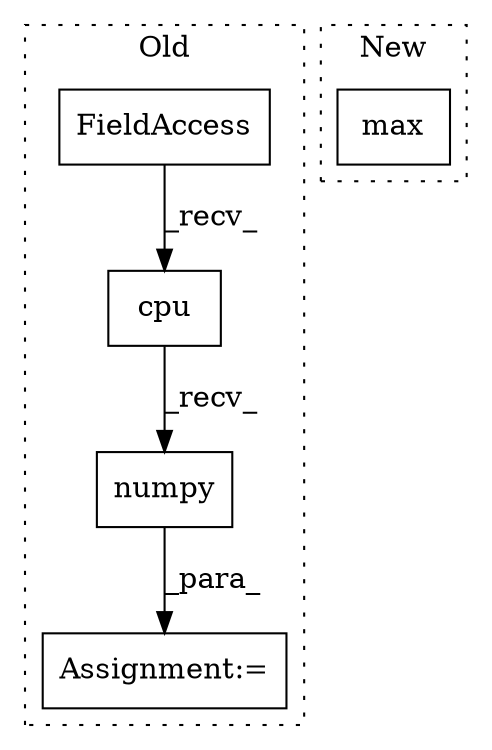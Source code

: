 digraph G {
subgraph cluster0 {
1 [label="cpu" a="32" s="5046" l="5" shape="box"];
3 [label="Assignment:=" a="7" s="5012" l="2" shape="box"];
4 [label="numpy" a="32" s="5052" l="7" shape="box"];
5 [label="FieldAccess" a="22" s="5014" l="31" shape="box"];
label = "Old";
style="dotted";
}
subgraph cluster1 {
2 [label="max" a="32" s="5663,5683" l="4,1" shape="box"];
label = "New";
style="dotted";
}
1 -> 4 [label="_recv_"];
4 -> 3 [label="_para_"];
5 -> 1 [label="_recv_"];
}